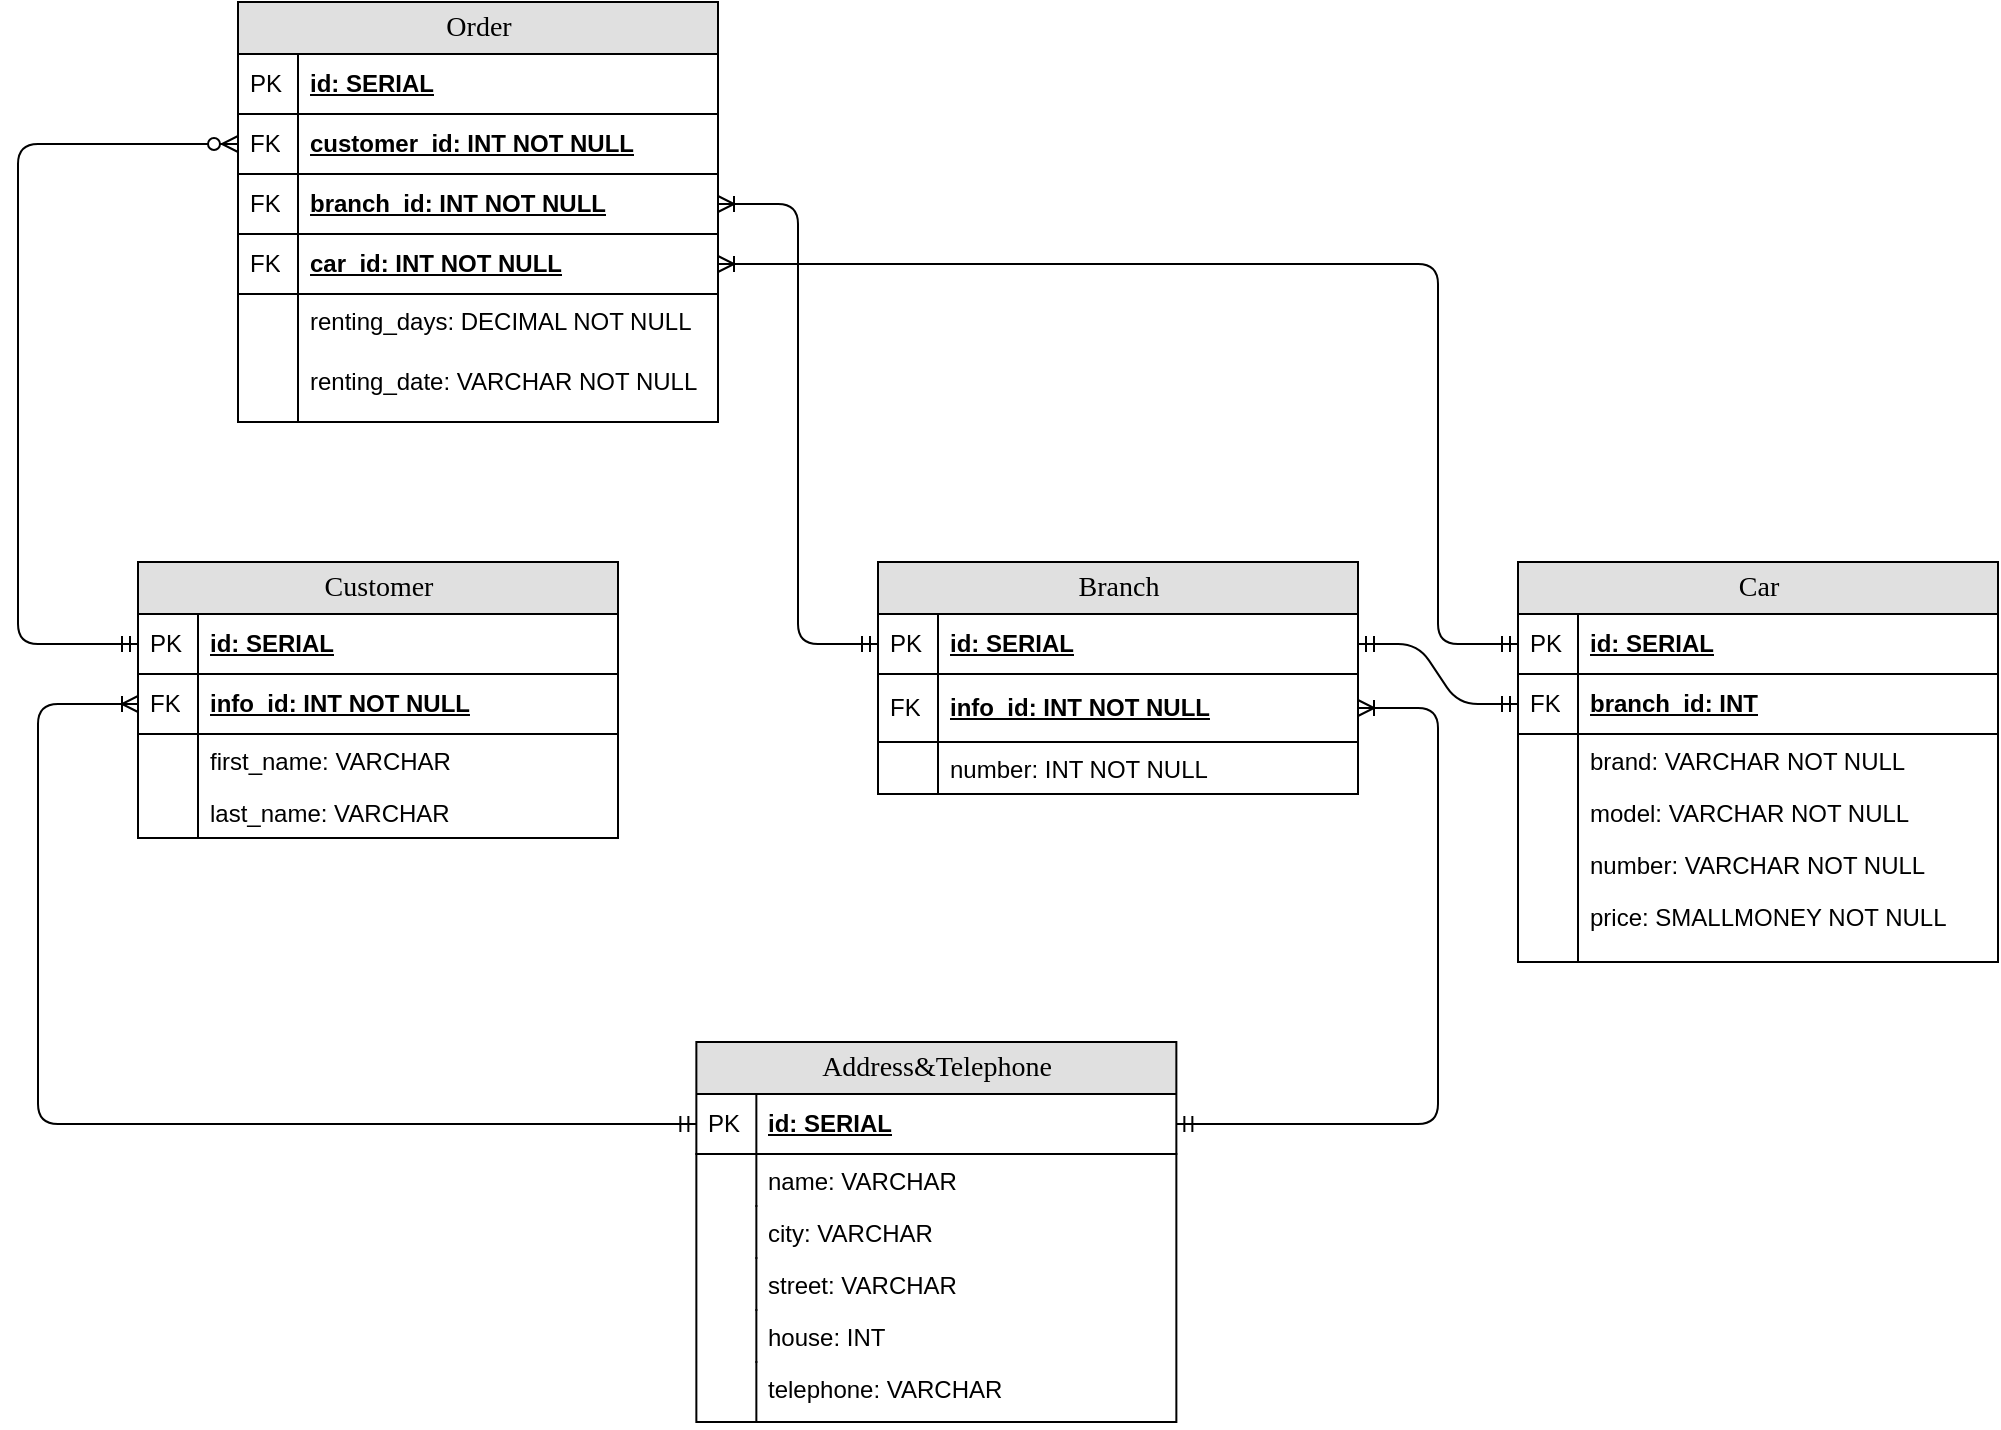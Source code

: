 <mxfile version="12.6.5" type="device"><diagram name="Page-1" id="e56a1550-8fbb-45ad-956c-1786394a9013"><mxGraphModel dx="1123" dy="672" grid="1" gridSize="10" guides="1" tooltips="1" connect="1" arrows="1" fold="1" page="1" pageScale="1" pageWidth="1100" pageHeight="850" background="#ffffff" math="0" shadow="0"><root><mxCell id="0"/><mxCell id="1" parent="0"/><mxCell id="2e49270ec7c68f3f-8" value="Branch" style="swimlane;html=1;fontStyle=0;childLayout=stackLayout;horizontal=1;startSize=26;fillColor=#e0e0e0;horizontalStack=0;resizeParent=1;resizeLast=0;collapsible=1;marginBottom=0;swimlaneFillColor=#ffffff;align=center;rounded=0;shadow=0;comic=0;labelBackgroundColor=none;strokeWidth=1;fontFamily=Verdana;fontSize=14;swimlaneLine=1;" parent="1" vertex="1"><mxGeometry x="520" y="320" width="240" height="116" as="geometry"/></mxCell><mxCell id="2e49270ec7c68f3f-9" value="id: SERIAL" style="shape=partialRectangle;top=0;left=0;right=0;bottom=1;html=1;align=left;verticalAlign=middle;fillColor=none;spacingLeft=34;spacingRight=4;whiteSpace=wrap;overflow=hidden;rotatable=0;points=[[0,0.5],[1,0.5]];portConstraint=eastwest;dropTarget=0;fontStyle=5;" parent="2e49270ec7c68f3f-8" vertex="1"><mxGeometry y="26" width="240" height="30" as="geometry"/></mxCell><mxCell id="2e49270ec7c68f3f-10" value="PK" style="shape=partialRectangle;top=0;left=0;bottom=0;html=1;fillColor=none;align=left;verticalAlign=middle;spacingLeft=4;spacingRight=4;whiteSpace=wrap;overflow=hidden;rotatable=0;points=[];portConstraint=eastwest;part=1;" parent="2e49270ec7c68f3f-9" vertex="1" connectable="0"><mxGeometry width="30" height="30" as="geometry"/></mxCell><mxCell id="aa9ZVyHhLKvsyHa1zda2-52" value="info_id: INT NOT NULL" style="shape=partialRectangle;top=0;left=0;right=0;bottom=1;html=1;align=left;verticalAlign=middle;fillColor=none;spacingLeft=34;spacingRight=4;whiteSpace=wrap;overflow=hidden;rotatable=0;points=[[0,0.5],[1,0.5]];portConstraint=eastwest;dropTarget=0;fontStyle=5;" parent="2e49270ec7c68f3f-8" vertex="1"><mxGeometry y="56" width="240" height="34" as="geometry"/></mxCell><mxCell id="aa9ZVyHhLKvsyHa1zda2-53" value="FK" style="shape=partialRectangle;top=0;left=0;bottom=0;html=1;fillColor=none;align=left;verticalAlign=middle;spacingLeft=4;spacingRight=4;whiteSpace=wrap;overflow=hidden;rotatable=0;points=[];portConstraint=eastwest;part=1;" parent="aa9ZVyHhLKvsyHa1zda2-52" vertex="1" connectable="0"><mxGeometry width="30" height="34" as="geometry"/></mxCell><mxCell id="EGNY3W8PX3pFTSIIfyn9-1" value="number: INT NOT NULL" style="shape=partialRectangle;top=0;left=0;right=0;bottom=0;html=1;align=left;verticalAlign=top;fillColor=none;spacingLeft=34;spacingRight=4;whiteSpace=wrap;overflow=hidden;rotatable=0;points=[[0,0.5],[1,0.5]];portConstraint=eastwest;dropTarget=0;" parent="2e49270ec7c68f3f-8" vertex="1"><mxGeometry y="90" width="240" height="26" as="geometry"/></mxCell><mxCell id="EGNY3W8PX3pFTSIIfyn9-2" value="" style="shape=partialRectangle;top=0;left=0;bottom=0;html=1;fillColor=none;align=left;verticalAlign=top;spacingLeft=4;spacingRight=4;whiteSpace=wrap;overflow=hidden;rotatable=0;points=[];portConstraint=eastwest;part=1;" parent="EGNY3W8PX3pFTSIIfyn9-1" vertex="1" connectable="0"><mxGeometry width="30" height="26" as="geometry"/></mxCell><mxCell id="WMZbiDQoUYeyg-291vYp-8" value="Car" style="swimlane;html=1;fontStyle=0;childLayout=stackLayout;horizontal=1;startSize=26;fillColor=#e0e0e0;horizontalStack=0;resizeParent=1;resizeLast=0;collapsible=1;marginBottom=0;swimlaneFillColor=#ffffff;align=center;rounded=0;shadow=0;comic=0;labelBackgroundColor=none;strokeWidth=1;fontFamily=Verdana;fontSize=14;swimlaneLine=1;" parent="1" vertex="1"><mxGeometry x="840" y="320" width="240" height="200" as="geometry"><mxRectangle x="870" y="56" width="60" height="26" as="alternateBounds"/></mxGeometry></mxCell><mxCell id="WMZbiDQoUYeyg-291vYp-9" value="id: SERIAL" style="shape=partialRectangle;top=0;left=0;right=0;bottom=1;html=1;align=left;verticalAlign=middle;fillColor=none;spacingLeft=34;spacingRight=4;whiteSpace=wrap;overflow=hidden;rotatable=0;points=[[0,0.5],[1,0.5]];portConstraint=eastwest;dropTarget=0;fontStyle=5;" parent="WMZbiDQoUYeyg-291vYp-8" vertex="1"><mxGeometry y="26" width="240" height="30" as="geometry"/></mxCell><mxCell id="WMZbiDQoUYeyg-291vYp-10" value="PK" style="shape=partialRectangle;top=0;left=0;bottom=0;html=1;fillColor=none;align=left;verticalAlign=middle;spacingLeft=4;spacingRight=4;whiteSpace=wrap;overflow=hidden;rotatable=0;points=[];portConstraint=eastwest;part=1;" parent="WMZbiDQoUYeyg-291vYp-9" vertex="1" connectable="0"><mxGeometry width="30" height="30" as="geometry"/></mxCell><mxCell id="rWoQ4hKNcGnWuJ4ApWHK-1" value="branch_id: INT" style="shape=partialRectangle;top=0;left=0;right=0;bottom=1;html=1;align=left;verticalAlign=middle;fillColor=none;spacingLeft=34;spacingRight=4;whiteSpace=wrap;overflow=hidden;rotatable=0;points=[[0,0.5],[1,0.5]];portConstraint=eastwest;dropTarget=0;fontStyle=5;" parent="WMZbiDQoUYeyg-291vYp-8" vertex="1"><mxGeometry y="56" width="240" height="30" as="geometry"/></mxCell><mxCell id="rWoQ4hKNcGnWuJ4ApWHK-2" value="FK" style="shape=partialRectangle;top=0;left=0;bottom=0;html=1;fillColor=none;align=left;verticalAlign=middle;spacingLeft=4;spacingRight=4;whiteSpace=wrap;overflow=hidden;rotatable=0;points=[];portConstraint=eastwest;part=1;" parent="rWoQ4hKNcGnWuJ4ApWHK-1" vertex="1" connectable="0"><mxGeometry width="30" height="30" as="geometry"/></mxCell><mxCell id="WMZbiDQoUYeyg-291vYp-11" value="brand: VARCHAR NOT NULL" style="shape=partialRectangle;top=0;left=0;right=0;bottom=0;html=1;align=left;verticalAlign=top;fillColor=none;spacingLeft=34;spacingRight=4;whiteSpace=wrap;overflow=hidden;rotatable=0;points=[[0,0.5],[1,0.5]];portConstraint=eastwest;dropTarget=0;" parent="WMZbiDQoUYeyg-291vYp-8" vertex="1"><mxGeometry y="86" width="240" height="26" as="geometry"/></mxCell><mxCell id="WMZbiDQoUYeyg-291vYp-12" value="" style="shape=partialRectangle;top=0;left=0;bottom=0;html=1;fillColor=none;align=left;verticalAlign=top;spacingLeft=4;spacingRight=4;whiteSpace=wrap;overflow=hidden;rotatable=0;points=[];portConstraint=eastwest;part=1;" parent="WMZbiDQoUYeyg-291vYp-11" vertex="1" connectable="0"><mxGeometry width="30" height="26" as="geometry"/></mxCell><mxCell id="WMZbiDQoUYeyg-291vYp-13" value="model: VARCHAR NOT NULL" style="shape=partialRectangle;top=0;left=0;right=0;bottom=0;html=1;align=left;verticalAlign=top;fillColor=none;spacingLeft=34;spacingRight=4;whiteSpace=wrap;overflow=hidden;rotatable=0;points=[[0,0.5],[1,0.5]];portConstraint=eastwest;dropTarget=0;" parent="WMZbiDQoUYeyg-291vYp-8" vertex="1"><mxGeometry y="112" width="240" height="26" as="geometry"/></mxCell><mxCell id="WMZbiDQoUYeyg-291vYp-14" value="" style="shape=partialRectangle;top=0;left=0;bottom=0;html=1;fillColor=none;align=left;verticalAlign=top;spacingLeft=4;spacingRight=4;whiteSpace=wrap;overflow=hidden;rotatable=0;points=[];portConstraint=eastwest;part=1;" parent="WMZbiDQoUYeyg-291vYp-13" vertex="1" connectable="0"><mxGeometry width="30" height="26" as="geometry"/></mxCell><mxCell id="WMZbiDQoUYeyg-291vYp-15" value="number: VARCHAR NOT NULL" style="shape=partialRectangle;top=0;left=0;right=0;bottom=0;html=1;align=left;verticalAlign=top;fillColor=none;spacingLeft=34;spacingRight=4;whiteSpace=wrap;overflow=hidden;rotatable=0;points=[[0,0.5],[1,0.5]];portConstraint=eastwest;dropTarget=0;" parent="WMZbiDQoUYeyg-291vYp-8" vertex="1"><mxGeometry y="138" width="240" height="26" as="geometry"/></mxCell><mxCell id="WMZbiDQoUYeyg-291vYp-16" value="" style="shape=partialRectangle;top=0;left=0;bottom=0;html=1;fillColor=none;align=left;verticalAlign=top;spacingLeft=4;spacingRight=4;whiteSpace=wrap;overflow=hidden;rotatable=0;points=[];portConstraint=eastwest;part=1;" parent="WMZbiDQoUYeyg-291vYp-15" vertex="1" connectable="0"><mxGeometry width="30" height="26" as="geometry"/></mxCell><mxCell id="WMZbiDQoUYeyg-291vYp-17" value="price: SMALLMONEY NOT NULL" style="shape=partialRectangle;top=0;left=0;right=0;bottom=0;html=1;align=left;verticalAlign=top;fillColor=none;spacingLeft=34;spacingRight=4;whiteSpace=wrap;overflow=hidden;rotatable=0;points=[[0,0.5],[1,0.5]];portConstraint=eastwest;dropTarget=0;" parent="WMZbiDQoUYeyg-291vYp-8" vertex="1"><mxGeometry y="164" width="240" height="36" as="geometry"/></mxCell><mxCell id="WMZbiDQoUYeyg-291vYp-18" value="" style="shape=partialRectangle;top=0;left=0;bottom=0;html=1;fillColor=none;align=left;verticalAlign=top;spacingLeft=4;spacingRight=4;whiteSpace=wrap;overflow=hidden;rotatable=0;points=[];portConstraint=eastwest;part=1;" parent="WMZbiDQoUYeyg-291vYp-17" vertex="1" connectable="0"><mxGeometry width="30" height="36" as="geometry"/></mxCell><mxCell id="WMZbiDQoUYeyg-291vYp-23" value="Customer" style="swimlane;html=1;fontStyle=0;childLayout=stackLayout;horizontal=1;startSize=26;fillColor=#e0e0e0;horizontalStack=0;resizeParent=1;resizeLast=0;collapsible=1;marginBottom=0;swimlaneFillColor=#ffffff;align=center;rounded=0;shadow=0;comic=0;labelBackgroundColor=none;strokeWidth=1;fontFamily=Verdana;fontSize=14;swimlaneLine=1;" parent="1" vertex="1"><mxGeometry x="150" y="320" width="240" height="138" as="geometry"/></mxCell><mxCell id="WMZbiDQoUYeyg-291vYp-24" value="id: SERIAL" style="shape=partialRectangle;top=0;left=0;right=0;bottom=1;html=1;align=left;verticalAlign=middle;fillColor=none;spacingLeft=34;spacingRight=4;whiteSpace=wrap;overflow=hidden;rotatable=0;points=[[0,0.5],[1,0.5]];portConstraint=eastwest;dropTarget=0;fontStyle=5;" parent="WMZbiDQoUYeyg-291vYp-23" vertex="1"><mxGeometry y="26" width="240" height="30" as="geometry"/></mxCell><mxCell id="WMZbiDQoUYeyg-291vYp-25" value="PK" style="shape=partialRectangle;top=0;left=0;bottom=0;html=1;fillColor=none;align=left;verticalAlign=middle;spacingLeft=4;spacingRight=4;whiteSpace=wrap;overflow=hidden;rotatable=0;points=[];portConstraint=eastwest;part=1;" parent="WMZbiDQoUYeyg-291vYp-24" vertex="1" connectable="0"><mxGeometry width="30" height="30" as="geometry"/></mxCell><mxCell id="aa9ZVyHhLKvsyHa1zda2-56" value="info_id: INT NOT NULL" style="shape=partialRectangle;top=0;left=0;right=0;bottom=1;html=1;align=left;verticalAlign=middle;fillColor=none;spacingLeft=34;spacingRight=4;whiteSpace=wrap;overflow=hidden;rotatable=0;points=[[0,0.5],[1,0.5]];portConstraint=eastwest;dropTarget=0;fontStyle=5;" parent="WMZbiDQoUYeyg-291vYp-23" vertex="1"><mxGeometry y="56" width="240" height="30" as="geometry"/></mxCell><mxCell id="aa9ZVyHhLKvsyHa1zda2-57" value="FK" style="shape=partialRectangle;top=0;left=0;bottom=0;html=1;fillColor=none;align=left;verticalAlign=middle;spacingLeft=4;spacingRight=4;whiteSpace=wrap;overflow=hidden;rotatable=0;points=[];portConstraint=eastwest;part=1;" parent="aa9ZVyHhLKvsyHa1zda2-56" vertex="1" connectable="0"><mxGeometry width="30" height="30" as="geometry"/></mxCell><mxCell id="WMZbiDQoUYeyg-291vYp-26" value="first_name: VARCHAR" style="shape=partialRectangle;top=0;left=0;right=0;bottom=0;html=1;align=left;verticalAlign=top;fillColor=none;spacingLeft=34;spacingRight=4;whiteSpace=wrap;overflow=hidden;rotatable=0;points=[[0,0.5],[1,0.5]];portConstraint=eastwest;dropTarget=0;" parent="WMZbiDQoUYeyg-291vYp-23" vertex="1"><mxGeometry y="86" width="240" height="26" as="geometry"/></mxCell><mxCell id="WMZbiDQoUYeyg-291vYp-27" value="" style="shape=partialRectangle;top=0;left=0;bottom=0;html=1;fillColor=none;align=left;verticalAlign=top;spacingLeft=4;spacingRight=4;whiteSpace=wrap;overflow=hidden;rotatable=0;points=[];portConstraint=eastwest;part=1;" parent="WMZbiDQoUYeyg-291vYp-26" vertex="1" connectable="0"><mxGeometry width="30" height="26" as="geometry"/></mxCell><mxCell id="aa9ZVyHhLKvsyHa1zda2-54" value="last_name: VARCHAR" style="shape=partialRectangle;top=0;left=0;right=0;bottom=0;html=1;align=left;verticalAlign=top;fillColor=none;spacingLeft=34;spacingRight=4;whiteSpace=wrap;overflow=hidden;rotatable=0;points=[[0,0.5],[1,0.5]];portConstraint=eastwest;dropTarget=0;" parent="WMZbiDQoUYeyg-291vYp-23" vertex="1"><mxGeometry y="112" width="240" height="26" as="geometry"/></mxCell><mxCell id="aa9ZVyHhLKvsyHa1zda2-55" value="" style="shape=partialRectangle;top=0;left=0;bottom=0;html=1;fillColor=none;align=left;verticalAlign=top;spacingLeft=4;spacingRight=4;whiteSpace=wrap;overflow=hidden;rotatable=0;points=[];portConstraint=eastwest;part=1;" parent="aa9ZVyHhLKvsyHa1zda2-54" vertex="1" connectable="0"><mxGeometry width="30" height="26" as="geometry"/></mxCell><mxCell id="aa9ZVyHhLKvsyHa1zda2-1" value="Order" style="swimlane;html=1;fontStyle=0;childLayout=stackLayout;horizontal=1;startSize=26;fillColor=#e0e0e0;horizontalStack=0;resizeParent=1;resizeLast=0;collapsible=1;marginBottom=0;swimlaneFillColor=#ffffff;align=center;rounded=0;shadow=0;comic=0;labelBackgroundColor=none;strokeWidth=1;fontFamily=Verdana;fontSize=14;swimlaneLine=1;" parent="1" vertex="1"><mxGeometry x="200" y="40" width="240" height="210" as="geometry"/></mxCell><mxCell id="aa9ZVyHhLKvsyHa1zda2-2" value="id: SERIAL" style="shape=partialRectangle;top=0;left=0;right=0;bottom=1;html=1;align=left;verticalAlign=middle;fillColor=none;spacingLeft=34;spacingRight=4;whiteSpace=wrap;overflow=hidden;rotatable=0;points=[[0,0.5],[1,0.5]];portConstraint=eastwest;dropTarget=0;fontStyle=5;" parent="aa9ZVyHhLKvsyHa1zda2-1" vertex="1"><mxGeometry y="26" width="240" height="30" as="geometry"/></mxCell><mxCell id="aa9ZVyHhLKvsyHa1zda2-3" value="PK" style="shape=partialRectangle;top=0;left=0;bottom=0;html=1;fillColor=none;align=left;verticalAlign=middle;spacingLeft=4;spacingRight=4;whiteSpace=wrap;overflow=hidden;rotatable=0;points=[];portConstraint=eastwest;part=1;" parent="aa9ZVyHhLKvsyHa1zda2-2" vertex="1" connectable="0"><mxGeometry width="30" height="30" as="geometry"/></mxCell><mxCell id="aa9ZVyHhLKvsyHa1zda2-4" value="customer_id: INT NOT NULL" style="shape=partialRectangle;top=0;left=0;right=0;bottom=1;html=1;align=left;verticalAlign=middle;fillColor=none;spacingLeft=34;spacingRight=4;whiteSpace=wrap;overflow=hidden;rotatable=0;points=[[0,0.5],[1,0.5]];portConstraint=eastwest;dropTarget=0;fontStyle=5;" parent="aa9ZVyHhLKvsyHa1zda2-1" vertex="1"><mxGeometry y="56" width="240" height="30" as="geometry"/></mxCell><mxCell id="aa9ZVyHhLKvsyHa1zda2-5" value="FK" style="shape=partialRectangle;top=0;left=0;bottom=0;html=1;fillColor=none;align=left;verticalAlign=middle;spacingLeft=4;spacingRight=4;whiteSpace=wrap;overflow=hidden;rotatable=0;points=[];portConstraint=eastwest;part=1;" parent="aa9ZVyHhLKvsyHa1zda2-4" vertex="1" connectable="0"><mxGeometry width="30" height="30" as="geometry"/></mxCell><mxCell id="aa9ZVyHhLKvsyHa1zda2-18" value="branch_id: INT NOT NULL" style="shape=partialRectangle;top=0;left=0;right=0;bottom=1;html=1;align=left;verticalAlign=middle;fillColor=none;spacingLeft=34;spacingRight=4;whiteSpace=wrap;overflow=hidden;rotatable=0;points=[[0,0.5],[1,0.5]];portConstraint=eastwest;dropTarget=0;fontStyle=5;" parent="aa9ZVyHhLKvsyHa1zda2-1" vertex="1"><mxGeometry y="86" width="240" height="30" as="geometry"/></mxCell><mxCell id="aa9ZVyHhLKvsyHa1zda2-19" value="FK" style="shape=partialRectangle;top=0;left=0;bottom=0;html=1;fillColor=none;align=left;verticalAlign=middle;spacingLeft=4;spacingRight=4;whiteSpace=wrap;overflow=hidden;rotatable=0;points=[];portConstraint=eastwest;part=1;" parent="aa9ZVyHhLKvsyHa1zda2-18" vertex="1" connectable="0"><mxGeometry width="30" height="30" as="geometry"/></mxCell><mxCell id="aa9ZVyHhLKvsyHa1zda2-6" value="car_id: INT NOT NULL" style="shape=partialRectangle;top=0;left=0;right=0;bottom=1;html=1;align=left;verticalAlign=middle;fillColor=none;spacingLeft=34;spacingRight=4;whiteSpace=wrap;overflow=hidden;rotatable=0;points=[[0,0.5],[1,0.5]];portConstraint=eastwest;dropTarget=0;fontStyle=5;" parent="aa9ZVyHhLKvsyHa1zda2-1" vertex="1"><mxGeometry y="116" width="240" height="30" as="geometry"/></mxCell><mxCell id="aa9ZVyHhLKvsyHa1zda2-7" value="FK" style="shape=partialRectangle;top=0;left=0;bottom=0;html=1;fillColor=none;align=left;verticalAlign=middle;spacingLeft=4;spacingRight=4;whiteSpace=wrap;overflow=hidden;rotatable=0;points=[];portConstraint=eastwest;part=1;" parent="aa9ZVyHhLKvsyHa1zda2-6" vertex="1" connectable="0"><mxGeometry width="30" height="30" as="geometry"/></mxCell><mxCell id="aa9ZVyHhLKvsyHa1zda2-61" value="renting_days: DECIMAL NOT NULL" style="shape=partialRectangle;top=0;left=0;right=0;bottom=0;html=1;align=left;verticalAlign=top;fillColor=none;spacingLeft=34;spacingRight=4;whiteSpace=wrap;overflow=hidden;rotatable=0;points=[[0,0.5],[1,0.5]];portConstraint=eastwest;dropTarget=0;" parent="aa9ZVyHhLKvsyHa1zda2-1" vertex="1"><mxGeometry y="146" width="240" height="30" as="geometry"/></mxCell><mxCell id="aa9ZVyHhLKvsyHa1zda2-62" value="" style="shape=partialRectangle;top=0;left=0;bottom=0;html=1;fillColor=none;align=left;verticalAlign=top;spacingLeft=4;spacingRight=4;whiteSpace=wrap;overflow=hidden;rotatable=0;points=[];portConstraint=eastwest;part=1;" parent="aa9ZVyHhLKvsyHa1zda2-61" vertex="1" connectable="0"><mxGeometry width="30" height="30" as="geometry"/></mxCell><mxCell id="aa9ZVyHhLKvsyHa1zda2-59" value="renting_date: VARCHAR NOT NULL" style="shape=partialRectangle;top=0;left=0;right=0;bottom=0;html=1;align=left;verticalAlign=top;fillColor=none;spacingLeft=34;spacingRight=4;whiteSpace=wrap;overflow=hidden;rotatable=0;points=[[0,0.5],[1,0.5]];portConstraint=eastwest;dropTarget=0;" parent="aa9ZVyHhLKvsyHa1zda2-1" vertex="1"><mxGeometry y="176" width="240" height="34" as="geometry"/></mxCell><mxCell id="aa9ZVyHhLKvsyHa1zda2-60" value="" style="shape=partialRectangle;top=0;left=0;bottom=0;html=1;fillColor=none;align=left;verticalAlign=top;spacingLeft=4;spacingRight=4;whiteSpace=wrap;overflow=hidden;rotatable=0;points=[];portConstraint=eastwest;part=1;" parent="aa9ZVyHhLKvsyHa1zda2-59" vertex="1" connectable="0"><mxGeometry width="30" height="34" as="geometry"/></mxCell><mxCell id="aa9ZVyHhLKvsyHa1zda2-20" value="Address&amp;amp;Telephone" style="swimlane;html=1;fontStyle=0;childLayout=stackLayout;horizontal=1;startSize=26;fillColor=#e0e0e0;horizontalStack=0;resizeParent=1;resizeLast=0;collapsible=1;marginBottom=0;swimlaneFillColor=#ffffff;align=center;rounded=0;shadow=0;comic=0;labelBackgroundColor=none;strokeWidth=1;fontFamily=Verdana;fontSize=14;swimlaneLine=1;" parent="1" vertex="1"><mxGeometry x="429.18" y="560" width="240" height="190" as="geometry"/></mxCell><mxCell id="aa9ZVyHhLKvsyHa1zda2-21" value="id: SERIAL" style="shape=partialRectangle;top=0;left=0;right=0;bottom=1;html=1;align=left;verticalAlign=middle;fillColor=none;spacingLeft=34;spacingRight=4;whiteSpace=wrap;overflow=hidden;rotatable=0;points=[[0,0.5],[1,0.5]];portConstraint=eastwest;dropTarget=0;fontStyle=5;" parent="aa9ZVyHhLKvsyHa1zda2-20" vertex="1"><mxGeometry y="26" width="240" height="30" as="geometry"/></mxCell><mxCell id="aa9ZVyHhLKvsyHa1zda2-22" value="PK" style="shape=partialRectangle;top=0;left=0;bottom=0;html=1;fillColor=none;align=left;verticalAlign=middle;spacingLeft=4;spacingRight=4;whiteSpace=wrap;overflow=hidden;rotatable=0;points=[];portConstraint=eastwest;part=1;" parent="aa9ZVyHhLKvsyHa1zda2-21" vertex="1" connectable="0"><mxGeometry width="30" height="30" as="geometry"/></mxCell><mxCell id="aa9ZVyHhLKvsyHa1zda2-23" value="name: VARCHAR" style="shape=partialRectangle;top=0;left=0;right=0;bottom=0;html=1;align=left;verticalAlign=top;fillColor=none;spacingLeft=34;spacingRight=4;whiteSpace=wrap;overflow=hidden;rotatable=0;points=[[0,0.5],[1,0.5]];portConstraint=eastwest;dropTarget=0;" parent="aa9ZVyHhLKvsyHa1zda2-20" vertex="1"><mxGeometry y="56" width="240" height="26" as="geometry"/></mxCell><mxCell id="aa9ZVyHhLKvsyHa1zda2-24" value="" style="shape=partialRectangle;top=0;left=0;bottom=0;html=1;fillColor=none;align=left;verticalAlign=top;spacingLeft=4;spacingRight=4;whiteSpace=wrap;overflow=hidden;rotatable=0;points=[];portConstraint=eastwest;part=1;" parent="aa9ZVyHhLKvsyHa1zda2-23" vertex="1" connectable="0"><mxGeometry width="30" height="26" as="geometry"/></mxCell><mxCell id="aa9ZVyHhLKvsyHa1zda2-25" value="city: VARCHAR" style="shape=partialRectangle;top=0;left=0;right=0;bottom=0;html=1;align=left;verticalAlign=top;fillColor=none;spacingLeft=34;spacingRight=4;whiteSpace=wrap;overflow=hidden;rotatable=0;points=[[0,0.5],[1,0.5]];portConstraint=eastwest;dropTarget=0;" parent="aa9ZVyHhLKvsyHa1zda2-20" vertex="1"><mxGeometry y="82" width="240" height="26" as="geometry"/></mxCell><mxCell id="aa9ZVyHhLKvsyHa1zda2-26" value="" style="shape=partialRectangle;top=0;left=0;bottom=0;html=1;fillColor=none;align=left;verticalAlign=top;spacingLeft=4;spacingRight=4;whiteSpace=wrap;overflow=hidden;rotatable=0;points=[];portConstraint=eastwest;part=1;" parent="aa9ZVyHhLKvsyHa1zda2-25" vertex="1" connectable="0"><mxGeometry width="30" height="26" as="geometry"/></mxCell><mxCell id="aa9ZVyHhLKvsyHa1zda2-27" value="street: VARCHAR" style="shape=partialRectangle;top=0;left=0;right=0;bottom=0;html=1;align=left;verticalAlign=top;fillColor=none;spacingLeft=34;spacingRight=4;whiteSpace=wrap;overflow=hidden;rotatable=0;points=[[0,0.5],[1,0.5]];portConstraint=eastwest;dropTarget=0;" parent="aa9ZVyHhLKvsyHa1zda2-20" vertex="1"><mxGeometry y="108" width="240" height="26" as="geometry"/></mxCell><mxCell id="aa9ZVyHhLKvsyHa1zda2-28" value="" style="shape=partialRectangle;top=0;left=0;bottom=0;html=1;fillColor=none;align=left;verticalAlign=top;spacingLeft=4;spacingRight=4;whiteSpace=wrap;overflow=hidden;rotatable=0;points=[];portConstraint=eastwest;part=1;" parent="aa9ZVyHhLKvsyHa1zda2-27" vertex="1" connectable="0"><mxGeometry width="30" height="26" as="geometry"/></mxCell><mxCell id="aa9ZVyHhLKvsyHa1zda2-29" value="house: INT" style="shape=partialRectangle;top=0;left=0;right=0;bottom=0;html=1;align=left;verticalAlign=top;fillColor=none;spacingLeft=34;spacingRight=4;whiteSpace=wrap;overflow=hidden;rotatable=0;points=[[0,0.5],[1,0.5]];portConstraint=eastwest;dropTarget=0;" parent="aa9ZVyHhLKvsyHa1zda2-20" vertex="1"><mxGeometry y="134" width="240" height="26" as="geometry"/></mxCell><mxCell id="aa9ZVyHhLKvsyHa1zda2-30" value="" style="shape=partialRectangle;top=0;left=0;bottom=0;html=1;fillColor=none;align=left;verticalAlign=top;spacingLeft=4;spacingRight=4;whiteSpace=wrap;overflow=hidden;rotatable=0;points=[];portConstraint=eastwest;part=1;" parent="aa9ZVyHhLKvsyHa1zda2-29" vertex="1" connectable="0"><mxGeometry width="30" height="26" as="geometry"/></mxCell><mxCell id="aa9ZVyHhLKvsyHa1zda2-31" value="telephone: VARCHAR" style="shape=partialRectangle;top=0;left=0;right=0;bottom=0;html=1;align=left;verticalAlign=top;fillColor=none;spacingLeft=34;spacingRight=4;whiteSpace=wrap;overflow=hidden;rotatable=0;points=[[0,0.5],[1,0.5]];portConstraint=eastwest;dropTarget=0;" parent="aa9ZVyHhLKvsyHa1zda2-20" vertex="1"><mxGeometry y="160" width="240" height="30" as="geometry"/></mxCell><mxCell id="aa9ZVyHhLKvsyHa1zda2-32" value="" style="shape=partialRectangle;top=0;left=0;bottom=0;html=1;fillColor=none;align=left;verticalAlign=top;spacingLeft=4;spacingRight=4;whiteSpace=wrap;overflow=hidden;rotatable=0;points=[];portConstraint=eastwest;part=1;" parent="aa9ZVyHhLKvsyHa1zda2-31" vertex="1" connectable="0"><mxGeometry width="30" height="30" as="geometry"/></mxCell><mxCell id="aa9ZVyHhLKvsyHa1zda2-68" value="" style="edgeStyle=orthogonalEdgeStyle;html=1;endArrow=ERzeroToMany;startArrow=ERmandOne;labelBackgroundColor=none;fontFamily=Verdana;fontSize=14;exitX=0;exitY=0.5;exitDx=0;exitDy=0;entryX=0;entryY=0.5;entryDx=0;entryDy=0;" parent="1" source="WMZbiDQoUYeyg-291vYp-24" target="aa9ZVyHhLKvsyHa1zda2-4" edge="1"><mxGeometry width="100" height="100" relative="1" as="geometry"><mxPoint x="530" y="371" as="sourcePoint"/><mxPoint x="450" y="151" as="targetPoint"/><Array as="points"><mxPoint x="90" y="361"/><mxPoint x="90" y="111"/></Array></mxGeometry></mxCell><mxCell id="pAfGFqRh7X5I-Sq4nlaD-12" value="" style="edgeStyle=elbowEdgeStyle;fontSize=12;html=1;endArrow=ERoneToMany;startArrow=ERmandOne;strokeColor=#000000;anchorPointDirection=0;comic=0;shadow=0;elbow=vertical;exitX=0;exitY=0.5;exitDx=0;exitDy=0;entryX=0;entryY=0.5;entryDx=0;entryDy=0;" parent="1" source="aa9ZVyHhLKvsyHa1zda2-21" target="aa9ZVyHhLKvsyHa1zda2-56" edge="1"><mxGeometry width="100" height="100" relative="1" as="geometry"><mxPoint x="380" y="630" as="sourcePoint"/><mxPoint x="120" y="420" as="targetPoint"/><Array as="points"><mxPoint x="100" y="520"/><mxPoint x="200" y="590"/></Array></mxGeometry></mxCell><mxCell id="pAfGFqRh7X5I-Sq4nlaD-13" value="" style="edgeStyle=elbowEdgeStyle;fontSize=12;html=1;endArrow=ERoneToMany;startArrow=ERmandOne;strokeColor=#000000;anchorPointDirection=0;comic=0;shadow=0;elbow=vertical;entryX=1;entryY=0.5;entryDx=0;entryDy=0;exitX=1;exitY=0.5;exitDx=0;exitDy=0;" parent="1" source="aa9ZVyHhLKvsyHa1zda2-21" target="aa9ZVyHhLKvsyHa1zda2-52" edge="1"><mxGeometry width="100" height="100" relative="1" as="geometry"><mxPoint x="830" y="611" as="sourcePoint"/><mxPoint x="810" y="420" as="targetPoint"/><Array as="points"><mxPoint x="800" y="393"/><mxPoint x="110" y="530"/><mxPoint x="210" y="600"/></Array></mxGeometry></mxCell><mxCell id="pAfGFqRh7X5I-Sq4nlaD-15" value="" style="edgeStyle=orthogonalEdgeStyle;fontSize=12;html=1;endArrow=ERoneToMany;startArrow=ERmandOne;strokeColor=#000000;anchorPointDirection=0;comic=0;shadow=0;elbow=vertical;entryX=1;entryY=0.5;entryDx=0;entryDy=0;exitX=0;exitY=0.5;exitDx=0;exitDy=0;" parent="1" source="WMZbiDQoUYeyg-291vYp-9" target="aa9ZVyHhLKvsyHa1zda2-6" edge="1"><mxGeometry width="100" height="100" relative="1" as="geometry"><mxPoint x="800" y="361" as="sourcePoint"/><mxPoint x="980.82" y="70" as="targetPoint"/><Array as="points"><mxPoint x="800" y="361"/><mxPoint x="800" y="171"/></Array></mxGeometry></mxCell><mxCell id="pAfGFqRh7X5I-Sq4nlaD-16" value="" style="edgeStyle=orthogonalEdgeStyle;fontSize=12;html=1;endArrow=ERoneToMany;startArrow=ERmandOne;strokeColor=#000000;anchorPointDirection=0;comic=0;shadow=0;elbow=vertical;entryX=1;entryY=0.5;entryDx=0;entryDy=0;exitX=0;exitY=0.5;exitDx=0;exitDy=0;" parent="1" source="2e49270ec7c68f3f-9" target="aa9ZVyHhLKvsyHa1zda2-18" edge="1"><mxGeometry width="100" height="100" relative="1" as="geometry"><mxPoint x="850" y="371" as="sourcePoint"/><mxPoint x="450" y="181" as="targetPoint"/><Array as="points"><mxPoint x="480" y="361"/><mxPoint x="480" y="141"/></Array></mxGeometry></mxCell><mxCell id="F0sjvoUh_-86NMeIqrae-1" value="" style="edgeStyle=entityRelationEdgeStyle;fontSize=12;html=1;endArrow=ERmandOne;startArrow=ERmandOne;entryX=0;entryY=0.5;entryDx=0;entryDy=0;exitX=1;exitY=0.5;exitDx=0;exitDy=0;" edge="1" parent="1" source="2e49270ec7c68f3f-9" target="rWoQ4hKNcGnWuJ4ApWHK-1"><mxGeometry width="100" height="100" relative="1" as="geometry"><mxPoint x="650" y="570" as="sourcePoint"/><mxPoint x="750" y="470" as="targetPoint"/></mxGeometry></mxCell></root></mxGraphModel></diagram></mxfile>